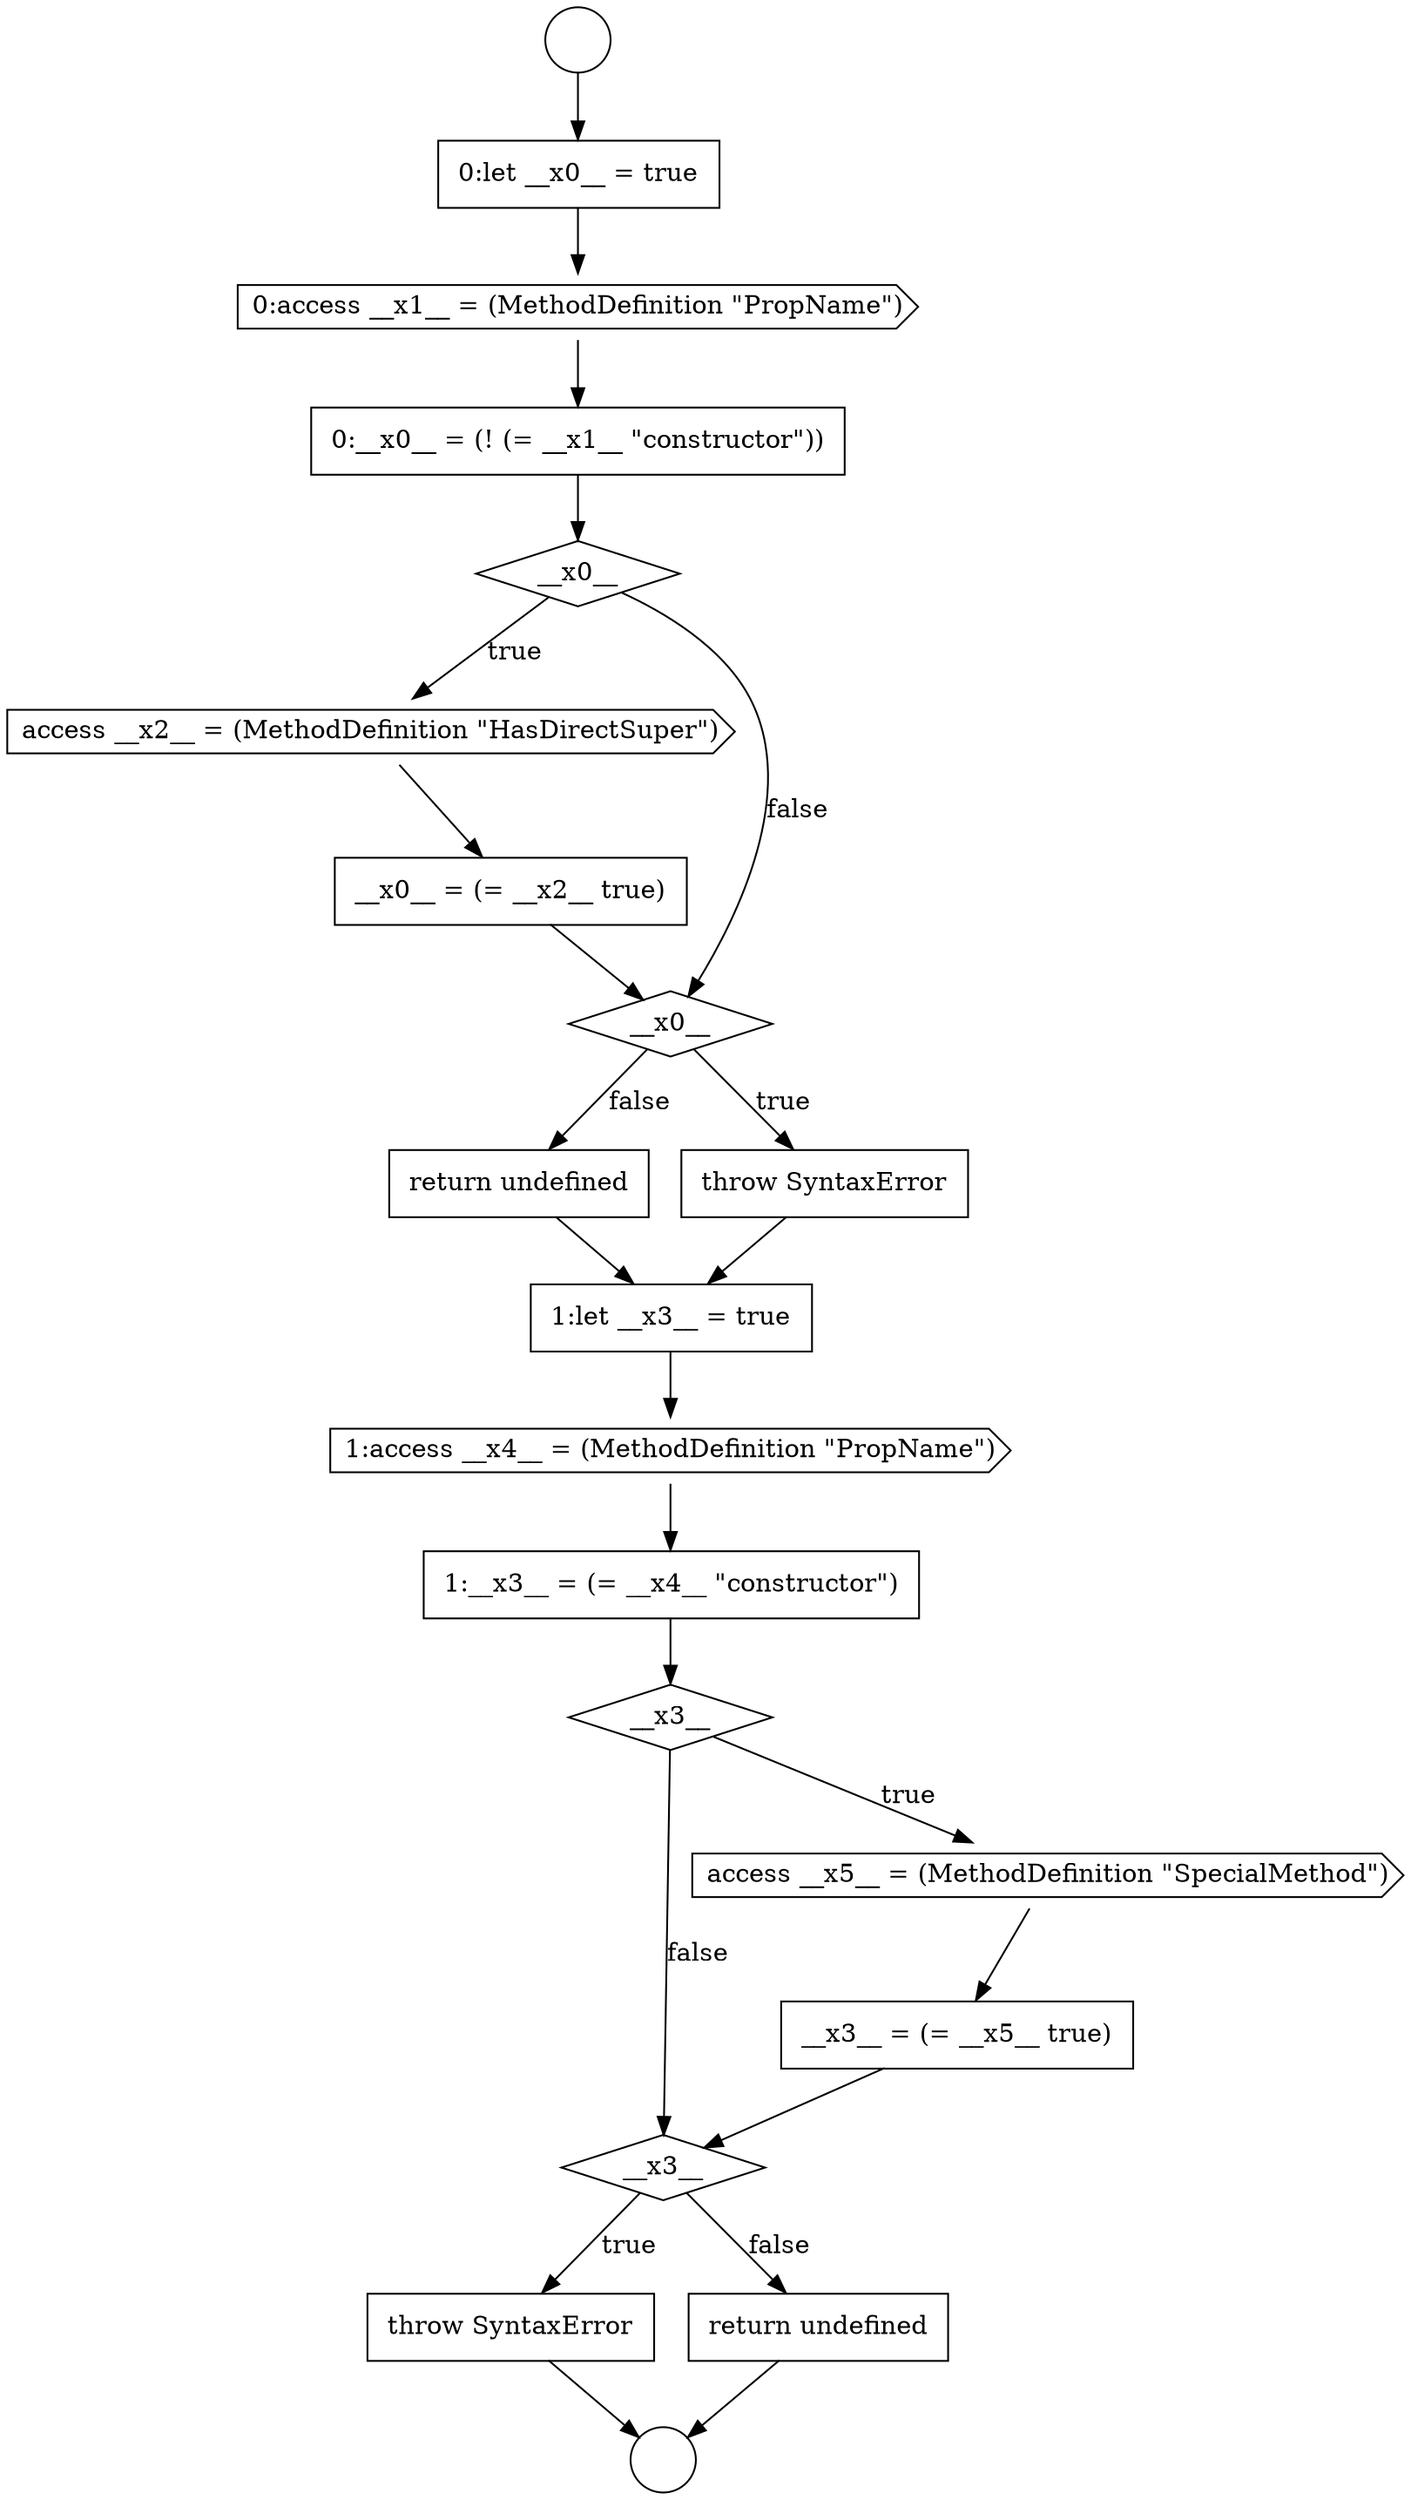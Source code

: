 digraph {
  node20786 [shape=none, margin=0, label=<<font color="black">
    <table border="0" cellborder="1" cellspacing="0" cellpadding="10">
      <tr><td align="left">1:__x3__ = (= __x4__ &quot;constructor&quot;)</td></tr>
    </table>
  </font>> color="black" fillcolor="white" style=filled]
  node20787 [shape=diamond, label=<<font color="black">__x3__</font>> color="black" fillcolor="white" style=filled]
  node20784 [shape=none, margin=0, label=<<font color="black">
    <table border="0" cellborder="1" cellspacing="0" cellpadding="10">
      <tr><td align="left">1:let __x3__ = true</td></tr>
    </table>
  </font>> color="black" fillcolor="white" style=filled]
  node20780 [shape=none, margin=0, label=<<font color="black">
    <table border="0" cellborder="1" cellspacing="0" cellpadding="10">
      <tr><td align="left">__x0__ = (= __x2__ true)</td></tr>
    </table>
  </font>> color="black" fillcolor="white" style=filled]
  node20791 [shape=none, margin=0, label=<<font color="black">
    <table border="0" cellborder="1" cellspacing="0" cellpadding="10">
      <tr><td align="left">throw SyntaxError</td></tr>
    </table>
  </font>> color="black" fillcolor="white" style=filled]
  node20773 [shape=circle label=" " color="black" fillcolor="white" style=filled]
  node20783 [shape=none, margin=0, label=<<font color="black">
    <table border="0" cellborder="1" cellspacing="0" cellpadding="10">
      <tr><td align="left">return undefined</td></tr>
    </table>
  </font>> color="black" fillcolor="white" style=filled]
  node20779 [shape=cds, label=<<font color="black">access __x2__ = (MethodDefinition &quot;HasDirectSuper&quot;)</font>> color="black" fillcolor="white" style=filled]
  node20792 [shape=none, margin=0, label=<<font color="black">
    <table border="0" cellborder="1" cellspacing="0" cellpadding="10">
      <tr><td align="left">return undefined</td></tr>
    </table>
  </font>> color="black" fillcolor="white" style=filled]
  node20782 [shape=none, margin=0, label=<<font color="black">
    <table border="0" cellborder="1" cellspacing="0" cellpadding="10">
      <tr><td align="left">throw SyntaxError</td></tr>
    </table>
  </font>> color="black" fillcolor="white" style=filled]
  node20785 [shape=cds, label=<<font color="black">1:access __x4__ = (MethodDefinition &quot;PropName&quot;)</font>> color="black" fillcolor="white" style=filled]
  node20789 [shape=none, margin=0, label=<<font color="black">
    <table border="0" cellborder="1" cellspacing="0" cellpadding="10">
      <tr><td align="left">__x3__ = (= __x5__ true)</td></tr>
    </table>
  </font>> color="black" fillcolor="white" style=filled]
  node20790 [shape=diamond, label=<<font color="black">__x3__</font>> color="black" fillcolor="white" style=filled]
  node20777 [shape=none, margin=0, label=<<font color="black">
    <table border="0" cellborder="1" cellspacing="0" cellpadding="10">
      <tr><td align="left">0:__x0__ = (! (= __x1__ &quot;constructor&quot;))</td></tr>
    </table>
  </font>> color="black" fillcolor="white" style=filled]
  node20775 [shape=none, margin=0, label=<<font color="black">
    <table border="0" cellborder="1" cellspacing="0" cellpadding="10">
      <tr><td align="left">0:let __x0__ = true</td></tr>
    </table>
  </font>> color="black" fillcolor="white" style=filled]
  node20781 [shape=diamond, label=<<font color="black">__x0__</font>> color="black" fillcolor="white" style=filled]
  node20774 [shape=circle label=" " color="black" fillcolor="white" style=filled]
  node20788 [shape=cds, label=<<font color="black">access __x5__ = (MethodDefinition &quot;SpecialMethod&quot;)</font>> color="black" fillcolor="white" style=filled]
  node20776 [shape=cds, label=<<font color="black">0:access __x1__ = (MethodDefinition &quot;PropName&quot;)</font>> color="black" fillcolor="white" style=filled]
  node20778 [shape=diamond, label=<<font color="black">__x0__</font>> color="black" fillcolor="white" style=filled]
  node20792 -> node20774 [ color="black"]
  node20773 -> node20775 [ color="black"]
  node20789 -> node20790 [ color="black"]
  node20785 -> node20786 [ color="black"]
  node20779 -> node20780 [ color="black"]
  node20790 -> node20791 [label=<<font color="black">true</font>> color="black"]
  node20790 -> node20792 [label=<<font color="black">false</font>> color="black"]
  node20775 -> node20776 [ color="black"]
  node20787 -> node20788 [label=<<font color="black">true</font>> color="black"]
  node20787 -> node20790 [label=<<font color="black">false</font>> color="black"]
  node20783 -> node20784 [ color="black"]
  node20781 -> node20782 [label=<<font color="black">true</font>> color="black"]
  node20781 -> node20783 [label=<<font color="black">false</font>> color="black"]
  node20784 -> node20785 [ color="black"]
  node20786 -> node20787 [ color="black"]
  node20777 -> node20778 [ color="black"]
  node20788 -> node20789 [ color="black"]
  node20780 -> node20781 [ color="black"]
  node20791 -> node20774 [ color="black"]
  node20776 -> node20777 [ color="black"]
  node20778 -> node20779 [label=<<font color="black">true</font>> color="black"]
  node20778 -> node20781 [label=<<font color="black">false</font>> color="black"]
  node20782 -> node20784 [ color="black"]
}
